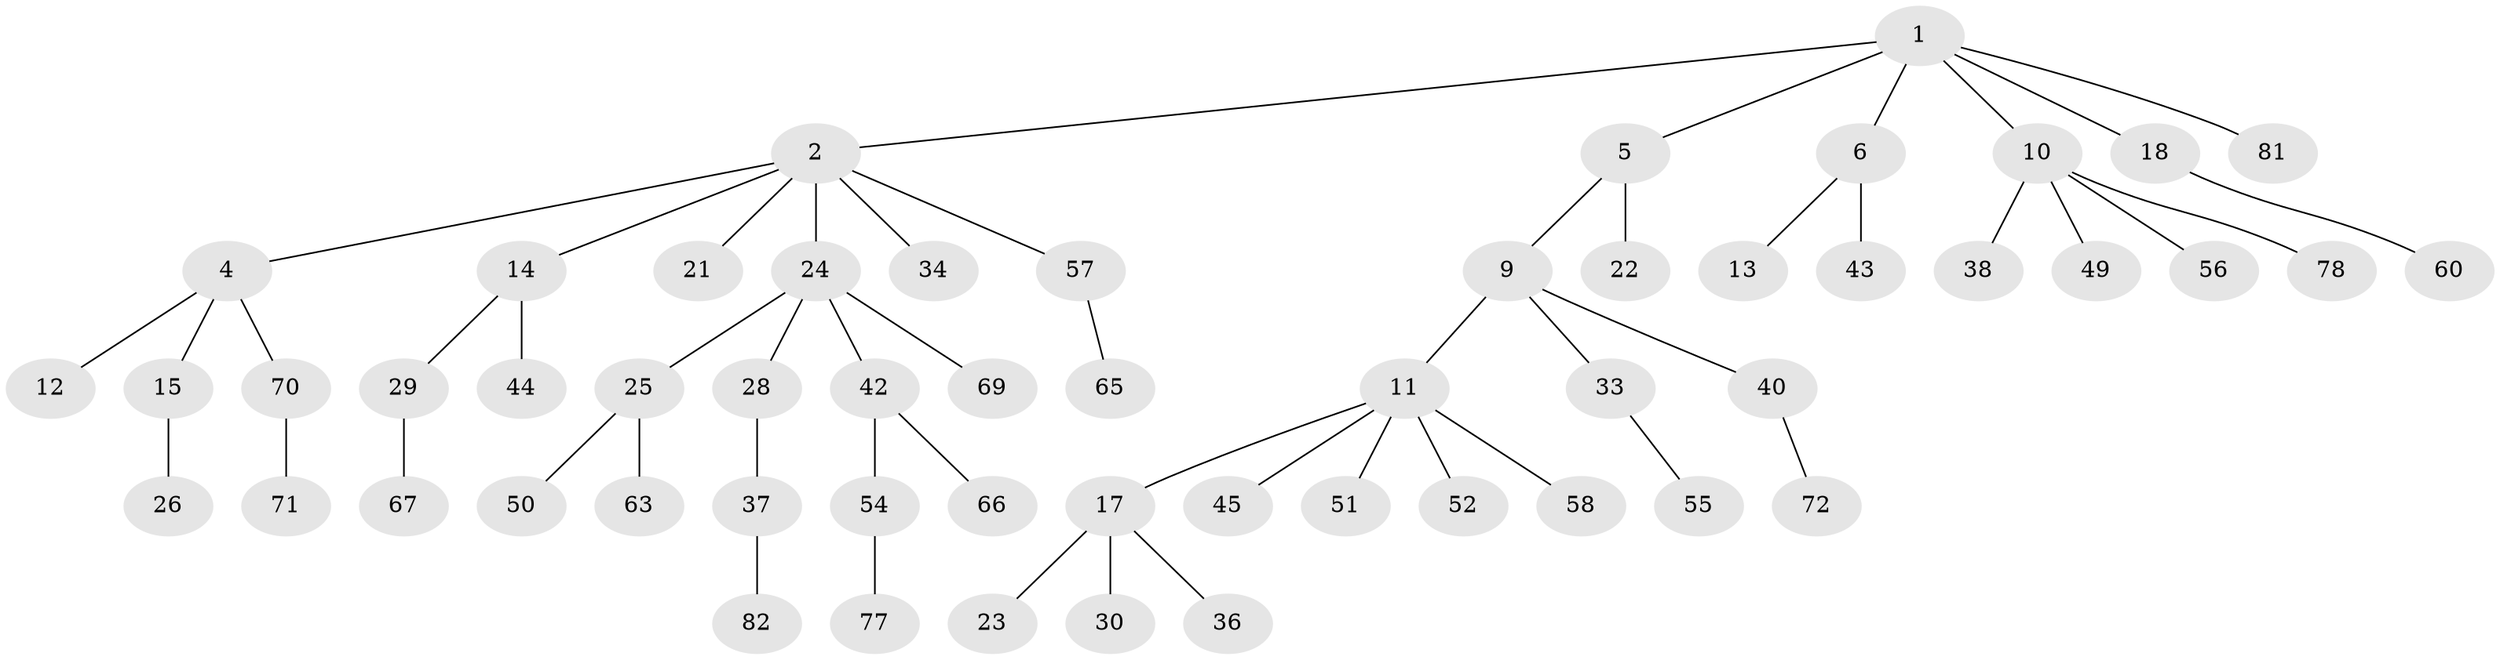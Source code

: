 // original degree distribution, {5: 0.05952380952380952, 4: 0.05952380952380952, 3: 0.10714285714285714, 2: 0.2857142857142857, 1: 0.47619047619047616, 6: 0.011904761904761904}
// Generated by graph-tools (version 1.1) at 2025/11/02/27/25 16:11:27]
// undirected, 55 vertices, 54 edges
graph export_dot {
graph [start="1"]
  node [color=gray90,style=filled];
  1 [super="+8"];
  2 [super="+3"];
  4 [super="+32"];
  5 [super="+19"];
  6 [super="+7"];
  9 [super="+16"];
  10 [super="+31"];
  11 [super="+47"];
  12 [super="+84"];
  13 [super="+39"];
  14 [super="+74"];
  15 [super="+75"];
  17 [super="+20"];
  18 [super="+27"];
  21 [super="+35"];
  22 [super="+59"];
  23;
  24 [super="+41"];
  25 [super="+83"];
  26;
  28;
  29;
  30;
  33 [super="+48"];
  34;
  36;
  37 [super="+46"];
  38;
  40;
  42 [super="+80"];
  43;
  44;
  45;
  49 [super="+68"];
  50 [super="+53"];
  51;
  52;
  54 [super="+62"];
  55;
  56;
  57 [super="+73"];
  58;
  60 [super="+61"];
  63 [super="+64"];
  65;
  66;
  67 [super="+79"];
  69;
  70;
  71 [super="+76"];
  72;
  77;
  78;
  81;
  82;
  1 -- 2;
  1 -- 5;
  1 -- 6;
  1 -- 18;
  1 -- 81;
  1 -- 10;
  2 -- 4;
  2 -- 14;
  2 -- 34;
  2 -- 21;
  2 -- 24;
  2 -- 57;
  4 -- 12;
  4 -- 15;
  4 -- 70;
  5 -- 9;
  5 -- 22;
  6 -- 13;
  6 -- 43;
  9 -- 11;
  9 -- 40;
  9 -- 33;
  10 -- 49;
  10 -- 38;
  10 -- 56;
  10 -- 78;
  11 -- 17;
  11 -- 45;
  11 -- 58;
  11 -- 51;
  11 -- 52;
  14 -- 29;
  14 -- 44;
  15 -- 26;
  17 -- 23;
  17 -- 30;
  17 -- 36;
  18 -- 60;
  24 -- 25;
  24 -- 28;
  24 -- 42;
  24 -- 69;
  25 -- 50;
  25 -- 63;
  28 -- 37;
  29 -- 67;
  33 -- 55;
  37 -- 82;
  40 -- 72;
  42 -- 54;
  42 -- 66;
  54 -- 77;
  57 -- 65;
  70 -- 71;
}
